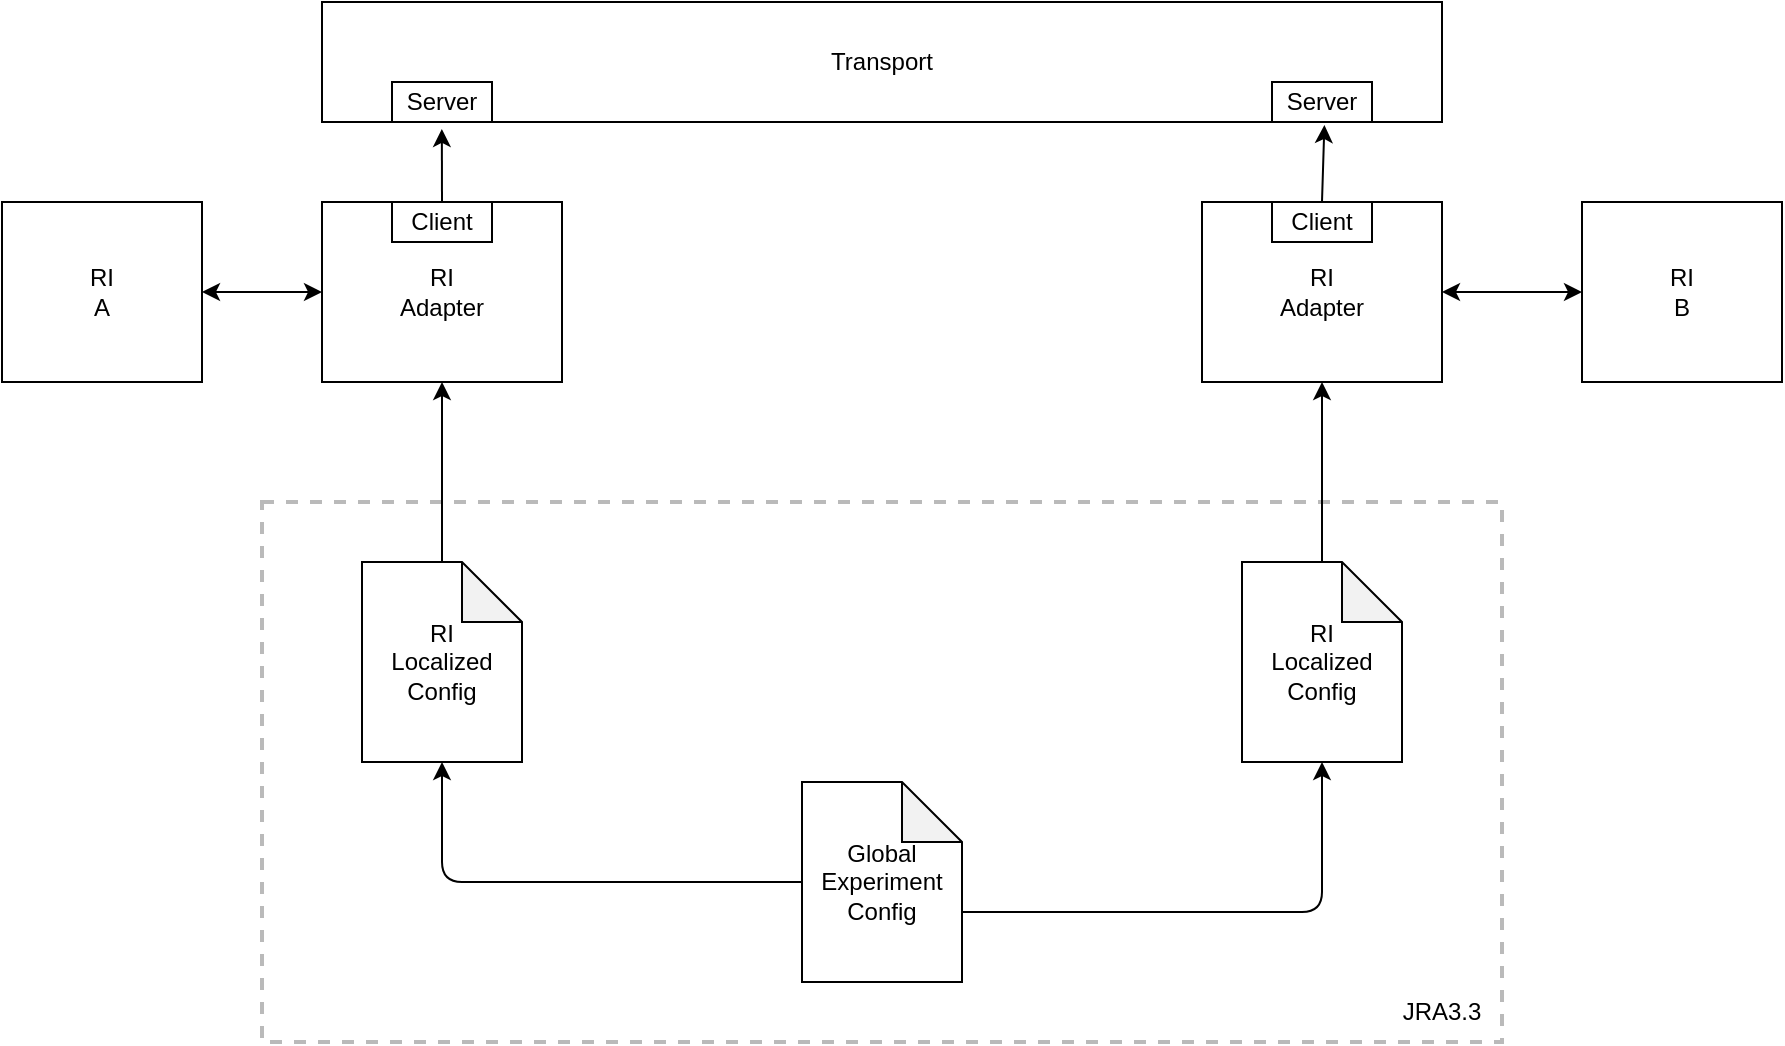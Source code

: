 <mxfile>
    <diagram id="coCecOr3MCIpTlFwk568" name="Page-1">
        <mxGraphModel dx="2667" dy="780" grid="1" gridSize="10" guides="1" tooltips="1" connect="1" arrows="1" fold="1" page="1" pageScale="1" pageWidth="1654" pageHeight="2336" math="0" shadow="0">
            <root>
                <mxCell id="0"/>
                <mxCell id="1" parent="0"/>
                <mxCell id="20" value="" style="rounded=0;whiteSpace=wrap;html=1;dashed=1;fillColor=default;strokeWidth=2;strokeColor=#BABABA;" parent="1" vertex="1">
                    <mxGeometry x="110" y="420" width="620" height="270" as="geometry"/>
                </mxCell>
                <mxCell id="2" value="Transport" style="rounded=0;whiteSpace=wrap;html=1;" parent="1" vertex="1">
                    <mxGeometry x="140" y="170" width="560" height="60" as="geometry"/>
                </mxCell>
                <mxCell id="5" style="edgeStyle=none;html=1;exitX=0.5;exitY=0;exitDx=0;exitDy=0;entryX=0.107;entryY=1.058;entryDx=0;entryDy=0;entryPerimeter=0;" parent="1" source="3" target="2" edge="1">
                    <mxGeometry relative="1" as="geometry"/>
                </mxCell>
                <mxCell id="25" style="edgeStyle=orthogonalEdgeStyle;html=1;exitX=0;exitY=0.5;exitDx=0;exitDy=0;entryX=1;entryY=0.5;entryDx=0;entryDy=0;startArrow=classic;startFill=1;" parent="1" source="3" target="24" edge="1">
                    <mxGeometry relative="1" as="geometry"/>
                </mxCell>
                <mxCell id="3" value="RI&lt;br&gt;Adapter" style="rounded=0;whiteSpace=wrap;html=1;" parent="1" vertex="1">
                    <mxGeometry x="140" y="270" width="120" height="90" as="geometry"/>
                </mxCell>
                <mxCell id="6" style="edgeStyle=none;html=1;exitX=0.5;exitY=0;exitDx=0;exitDy=0;entryX=0.895;entryY=1.025;entryDx=0;entryDy=0;entryPerimeter=0;" parent="1" source="4" target="2" edge="1">
                    <mxGeometry relative="1" as="geometry"/>
                </mxCell>
                <mxCell id="27" style="edgeStyle=orthogonalEdgeStyle;html=1;exitX=1;exitY=0.5;exitDx=0;exitDy=0;entryX=0;entryY=0.5;entryDx=0;entryDy=0;startArrow=classic;startFill=1;" parent="1" source="4" target="26" edge="1">
                    <mxGeometry relative="1" as="geometry"/>
                </mxCell>
                <mxCell id="4" value="RI&lt;br&gt;Adapter" style="rounded=0;whiteSpace=wrap;html=1;" parent="1" vertex="1">
                    <mxGeometry x="580" y="270" width="120" height="90" as="geometry"/>
                </mxCell>
                <mxCell id="10" style="edgeStyle=orthogonalEdgeStyle;html=1;exitX=0;exitY=0.5;exitDx=0;exitDy=0;exitPerimeter=0;entryX=0.5;entryY=1;entryDx=0;entryDy=0;entryPerimeter=0;" parent="1" source="7" target="8" edge="1">
                    <mxGeometry relative="1" as="geometry">
                        <Array as="points">
                            <mxPoint x="200" y="610"/>
                        </Array>
                    </mxGeometry>
                </mxCell>
                <mxCell id="12" style="edgeStyle=orthogonalEdgeStyle;html=1;exitX=0;exitY=0;exitDx=80;exitDy=65;exitPerimeter=0;entryX=0.5;entryY=1;entryDx=0;entryDy=0;entryPerimeter=0;" parent="1" source="7" target="11" edge="1">
                    <mxGeometry relative="1" as="geometry"/>
                </mxCell>
                <mxCell id="7" value="Global&lt;br&gt;Experiment&lt;br&gt;Config" style="shape=note;whiteSpace=wrap;html=1;backgroundOutline=1;darkOpacity=0.05;" parent="1" vertex="1">
                    <mxGeometry x="380" y="560" width="80" height="100" as="geometry"/>
                </mxCell>
                <mxCell id="13" style="edgeStyle=orthogonalEdgeStyle;html=1;exitX=0.5;exitY=0;exitDx=0;exitDy=0;exitPerimeter=0;entryX=0.5;entryY=1;entryDx=0;entryDy=0;" parent="1" source="8" target="3" edge="1">
                    <mxGeometry relative="1" as="geometry"/>
                </mxCell>
                <mxCell id="8" value="RI&lt;br&gt;Localized&lt;br&gt;Config" style="shape=note;whiteSpace=wrap;html=1;backgroundOutline=1;darkOpacity=0.05;" parent="1" vertex="1">
                    <mxGeometry x="160" y="450" width="80" height="100" as="geometry"/>
                </mxCell>
                <mxCell id="14" style="edgeStyle=orthogonalEdgeStyle;html=1;exitX=0.5;exitY=0;exitDx=0;exitDy=0;exitPerimeter=0;entryX=0.5;entryY=1;entryDx=0;entryDy=0;" parent="1" source="11" target="4" edge="1">
                    <mxGeometry relative="1" as="geometry"/>
                </mxCell>
                <mxCell id="11" value="RI&lt;br&gt;Localized&lt;br&gt;Config" style="shape=note;whiteSpace=wrap;html=1;backgroundOutline=1;darkOpacity=0.05;" parent="1" vertex="1">
                    <mxGeometry x="600" y="450" width="80" height="100" as="geometry"/>
                </mxCell>
                <mxCell id="15" value="Server" style="rounded=0;whiteSpace=wrap;html=1;" parent="1" vertex="1">
                    <mxGeometry x="175" y="210" width="50" height="20" as="geometry"/>
                </mxCell>
                <mxCell id="16" value="Client" style="rounded=0;whiteSpace=wrap;html=1;" parent="1" vertex="1">
                    <mxGeometry x="175" y="270" width="50" height="20" as="geometry"/>
                </mxCell>
                <mxCell id="17" value="Server" style="rounded=0;whiteSpace=wrap;html=1;" parent="1" vertex="1">
                    <mxGeometry x="615" y="210" width="50" height="20" as="geometry"/>
                </mxCell>
                <mxCell id="18" value="Client" style="rounded=0;whiteSpace=wrap;html=1;" parent="1" vertex="1">
                    <mxGeometry x="615" y="270" width="50" height="20" as="geometry"/>
                </mxCell>
                <mxCell id="21" value="JRA3.3" style="text;html=1;strokeColor=none;fillColor=none;align=center;verticalAlign=middle;whiteSpace=wrap;rounded=0;dashed=1;" parent="1" vertex="1">
                    <mxGeometry x="670" y="660" width="60" height="30" as="geometry"/>
                </mxCell>
                <mxCell id="24" value="RI&lt;br&gt;A&lt;span style=&quot;color: rgba(0 , 0 , 0 , 0) ; font-family: monospace ; font-size: 0px&quot;&gt;%3CmxGraphModel%3E%3Croot%3E%3CmxCell%20id%3D%220%22%2F%3E%3CmxCell%20id%3D%221%22%20parent%3D%220%22%2F%3E%3CmxCell%20id%3D%222%22%20value%3D%22Server%22%20style%3D%22rounded%3D0%3BwhiteSpace%3Dwrap%3Bhtml%3D1%3B%22%20vertex%3D%221%22%20parent%3D%221%22%3E%3CmxGeometry%20x%3D%22175%22%20y%3D%22210%22%20width%3D%2250%22%20height%3D%2220%22%20as%3D%22geometry%22%2F%3E%3C%2FmxCell%3E%3CmxCell%20id%3D%223%22%20value%3D%22Client%22%20style%3D%22rounded%3D0%3BwhiteSpace%3Dwrap%3Bhtml%3D1%3B%22%20vertex%3D%221%22%20parent%3D%221%22%3E%3CmxGeometry%20x%3D%22175%22%20y%3D%22270%22%20width%3D%2250%22%20height%3D%2220%22%20as%3D%22geometry%22%2F%3E%3C%2FmxCell%3E%3C%2Froot%3E%3C%2FmxGraphModel%3E&lt;/span&gt;" style="rounded=0;whiteSpace=wrap;html=1;strokeColor=#000000;strokeWidth=1;fillColor=default;" parent="1" vertex="1">
                    <mxGeometry x="-20" y="270" width="100" height="90" as="geometry"/>
                </mxCell>
                <mxCell id="26" value="RI&lt;br&gt;B&lt;span style=&quot;color: rgba(0 , 0 , 0 , 0) ; font-family: monospace ; font-size: 0px&quot;&gt;%3CmxGraphModel%3E%3Croot%3E%3CmxCell%20id%3D%220%22%2F%3E%3CmxCell%20id%3D%221%22%20parent%3D%220%22%2F%3E%3CmxCell%20id%3D%222%22%20value%3D%22Server%22%20style%3D%22rounded%3D0%3BwhiteSpace%3Dwrap%3Bhtml%3D1%3B%22%20vertex%3D%221%22%20parent%3D%221%22%3E%3CmxGeometry%20x%3D%22175%22%20y%3D%22210%22%20width%3D%2250%22%20height%3D%2220%22%20as%3D%22geometry%22%2F%3E%3C%2FmxCell%3E%3CmxCell%20id%3D%223%22%20value%3D%22Client%22%20style%3D%22rounded%3D0%3BwhiteSpace%3Dwrap%3Bhtml%3D1%3B%22%20vertex%3D%221%22%20parent%3D%221%22%3E%3CmxGeometry%20x%3D%22175%22%20y%3D%22270%22%20width%3D%2250%22%20height%3D%2220%22%20as%3D%22geometry%22%2F%3E%3C%2FmxCell%3E%3C%2Froot%3E%3C%2FmxGraphModel%3E&lt;/span&gt;" style="rounded=0;whiteSpace=wrap;html=1;strokeColor=#000000;strokeWidth=1;fillColor=default;" parent="1" vertex="1">
                    <mxGeometry x="770" y="270" width="100" height="90" as="geometry"/>
                </mxCell>
            </root>
        </mxGraphModel>
    </diagram>
</mxfile>

